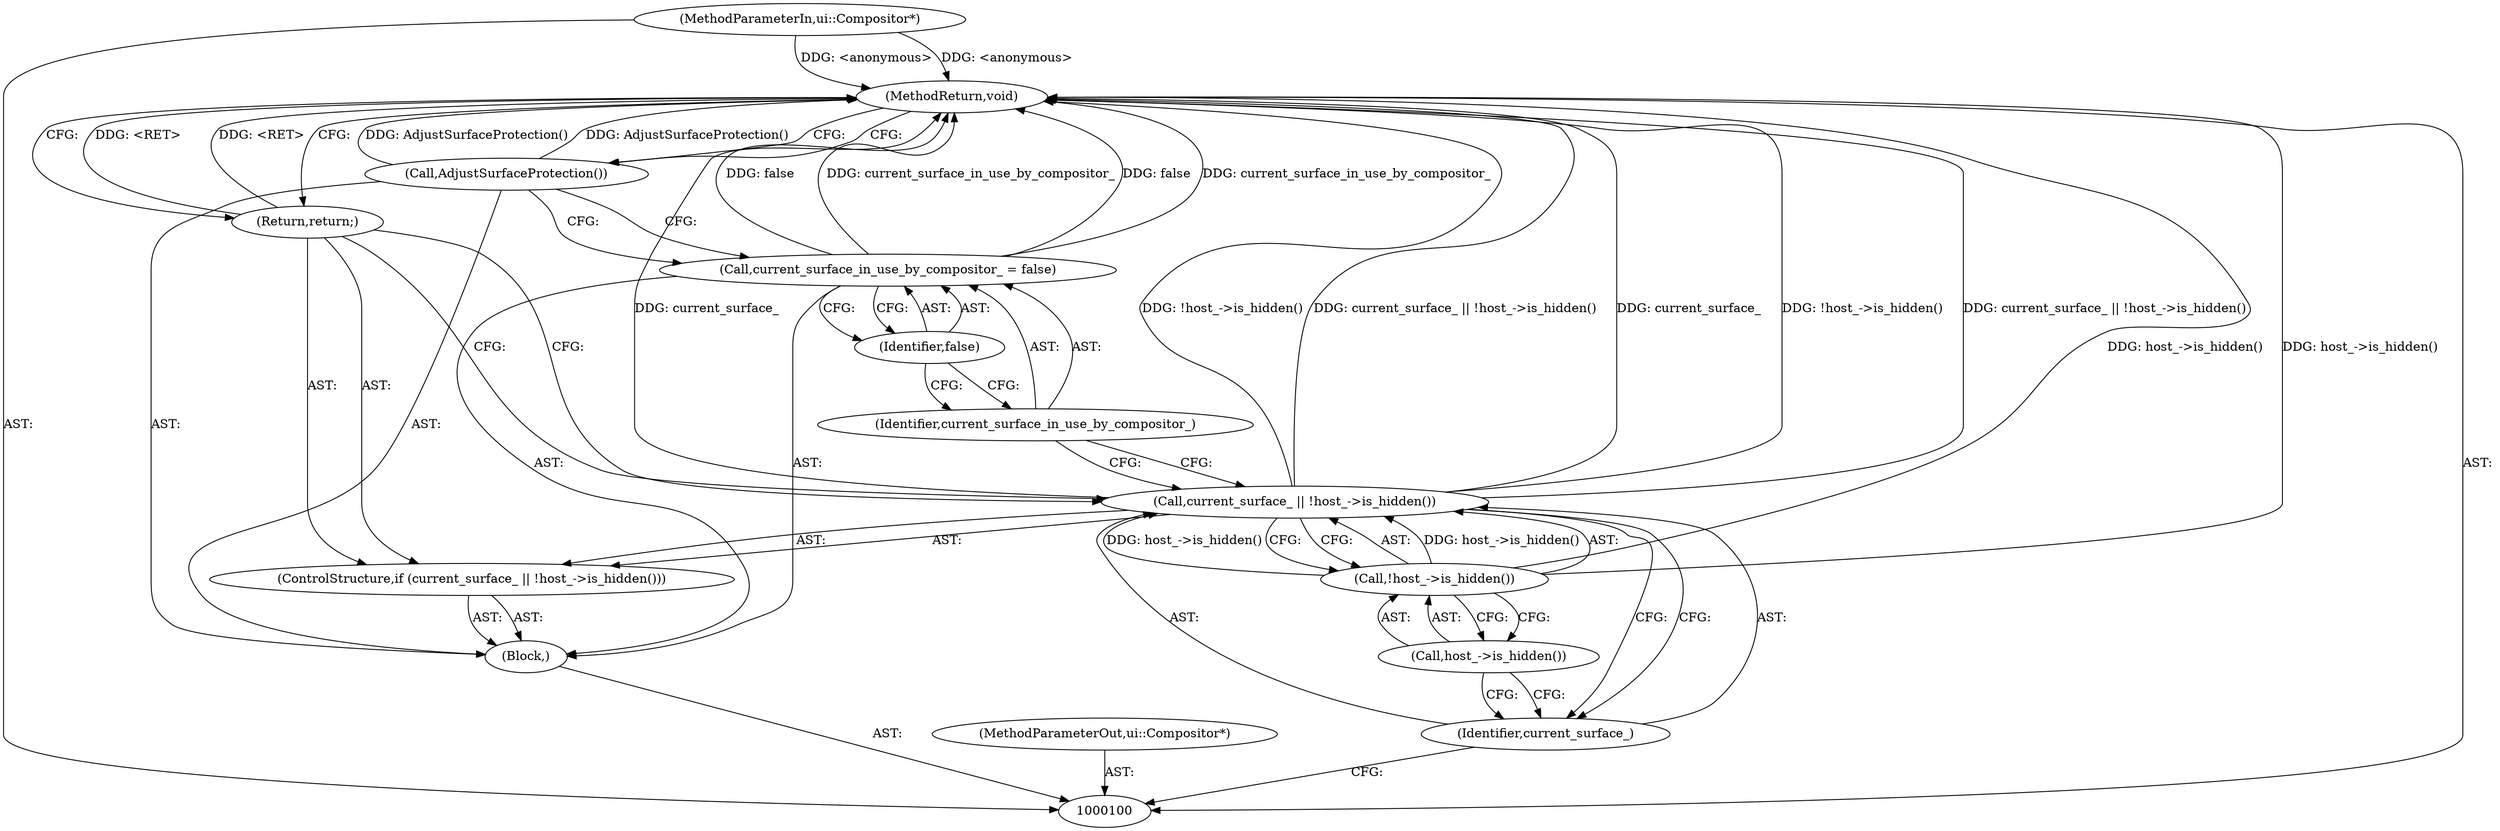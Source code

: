 digraph "1_Chrome_18d67244984a574ba2dd8779faabc0e3e34f4b76_32" {
"1000113" [label="(MethodReturn,void)"];
"1000101" [label="(MethodParameterIn,ui::Compositor*)"];
"1000138" [label="(MethodParameterOut,ui::Compositor*)"];
"1000102" [label="(Block,)"];
"1000103" [label="(ControlStructure,if (current_surface_ || !host_->is_hidden()))"];
"1000106" [label="(Call,!host_->is_hidden())"];
"1000107" [label="(Call,host_->is_hidden())"];
"1000104" [label="(Call,current_surface_ || !host_->is_hidden())"];
"1000105" [label="(Identifier,current_surface_)"];
"1000108" [label="(Return,return;)"];
"1000109" [label="(Call,current_surface_in_use_by_compositor_ = false)"];
"1000110" [label="(Identifier,current_surface_in_use_by_compositor_)"];
"1000111" [label="(Identifier,false)"];
"1000112" [label="(Call,AdjustSurfaceProtection())"];
"1000113" -> "1000100"  [label="AST: "];
"1000113" -> "1000108"  [label="CFG: "];
"1000113" -> "1000112"  [label="CFG: "];
"1000108" -> "1000113"  [label="DDG: <RET>"];
"1000106" -> "1000113"  [label="DDG: host_->is_hidden()"];
"1000104" -> "1000113"  [label="DDG: current_surface_ || !host_->is_hidden()"];
"1000104" -> "1000113"  [label="DDG: current_surface_"];
"1000104" -> "1000113"  [label="DDG: !host_->is_hidden()"];
"1000112" -> "1000113"  [label="DDG: AdjustSurfaceProtection()"];
"1000109" -> "1000113"  [label="DDG: false"];
"1000109" -> "1000113"  [label="DDG: current_surface_in_use_by_compositor_"];
"1000101" -> "1000113"  [label="DDG: <anonymous>"];
"1000101" -> "1000100"  [label="AST: "];
"1000101" -> "1000113"  [label="DDG: <anonymous>"];
"1000138" -> "1000100"  [label="AST: "];
"1000102" -> "1000100"  [label="AST: "];
"1000103" -> "1000102"  [label="AST: "];
"1000109" -> "1000102"  [label="AST: "];
"1000112" -> "1000102"  [label="AST: "];
"1000103" -> "1000102"  [label="AST: "];
"1000104" -> "1000103"  [label="AST: "];
"1000108" -> "1000103"  [label="AST: "];
"1000106" -> "1000104"  [label="AST: "];
"1000106" -> "1000107"  [label="CFG: "];
"1000107" -> "1000106"  [label="AST: "];
"1000104" -> "1000106"  [label="CFG: "];
"1000106" -> "1000113"  [label="DDG: host_->is_hidden()"];
"1000106" -> "1000104"  [label="DDG: host_->is_hidden()"];
"1000107" -> "1000106"  [label="AST: "];
"1000107" -> "1000105"  [label="CFG: "];
"1000106" -> "1000107"  [label="CFG: "];
"1000104" -> "1000103"  [label="AST: "];
"1000104" -> "1000105"  [label="CFG: "];
"1000104" -> "1000106"  [label="CFG: "];
"1000105" -> "1000104"  [label="AST: "];
"1000106" -> "1000104"  [label="AST: "];
"1000108" -> "1000104"  [label="CFG: "];
"1000110" -> "1000104"  [label="CFG: "];
"1000104" -> "1000113"  [label="DDG: current_surface_ || !host_->is_hidden()"];
"1000104" -> "1000113"  [label="DDG: current_surface_"];
"1000104" -> "1000113"  [label="DDG: !host_->is_hidden()"];
"1000106" -> "1000104"  [label="DDG: host_->is_hidden()"];
"1000105" -> "1000104"  [label="AST: "];
"1000105" -> "1000100"  [label="CFG: "];
"1000107" -> "1000105"  [label="CFG: "];
"1000104" -> "1000105"  [label="CFG: "];
"1000108" -> "1000103"  [label="AST: "];
"1000108" -> "1000104"  [label="CFG: "];
"1000113" -> "1000108"  [label="CFG: "];
"1000108" -> "1000113"  [label="DDG: <RET>"];
"1000109" -> "1000102"  [label="AST: "];
"1000109" -> "1000111"  [label="CFG: "];
"1000110" -> "1000109"  [label="AST: "];
"1000111" -> "1000109"  [label="AST: "];
"1000112" -> "1000109"  [label="CFG: "];
"1000109" -> "1000113"  [label="DDG: false"];
"1000109" -> "1000113"  [label="DDG: current_surface_in_use_by_compositor_"];
"1000110" -> "1000109"  [label="AST: "];
"1000110" -> "1000104"  [label="CFG: "];
"1000111" -> "1000110"  [label="CFG: "];
"1000111" -> "1000109"  [label="AST: "];
"1000111" -> "1000110"  [label="CFG: "];
"1000109" -> "1000111"  [label="CFG: "];
"1000112" -> "1000102"  [label="AST: "];
"1000112" -> "1000109"  [label="CFG: "];
"1000113" -> "1000112"  [label="CFG: "];
"1000112" -> "1000113"  [label="DDG: AdjustSurfaceProtection()"];
}

